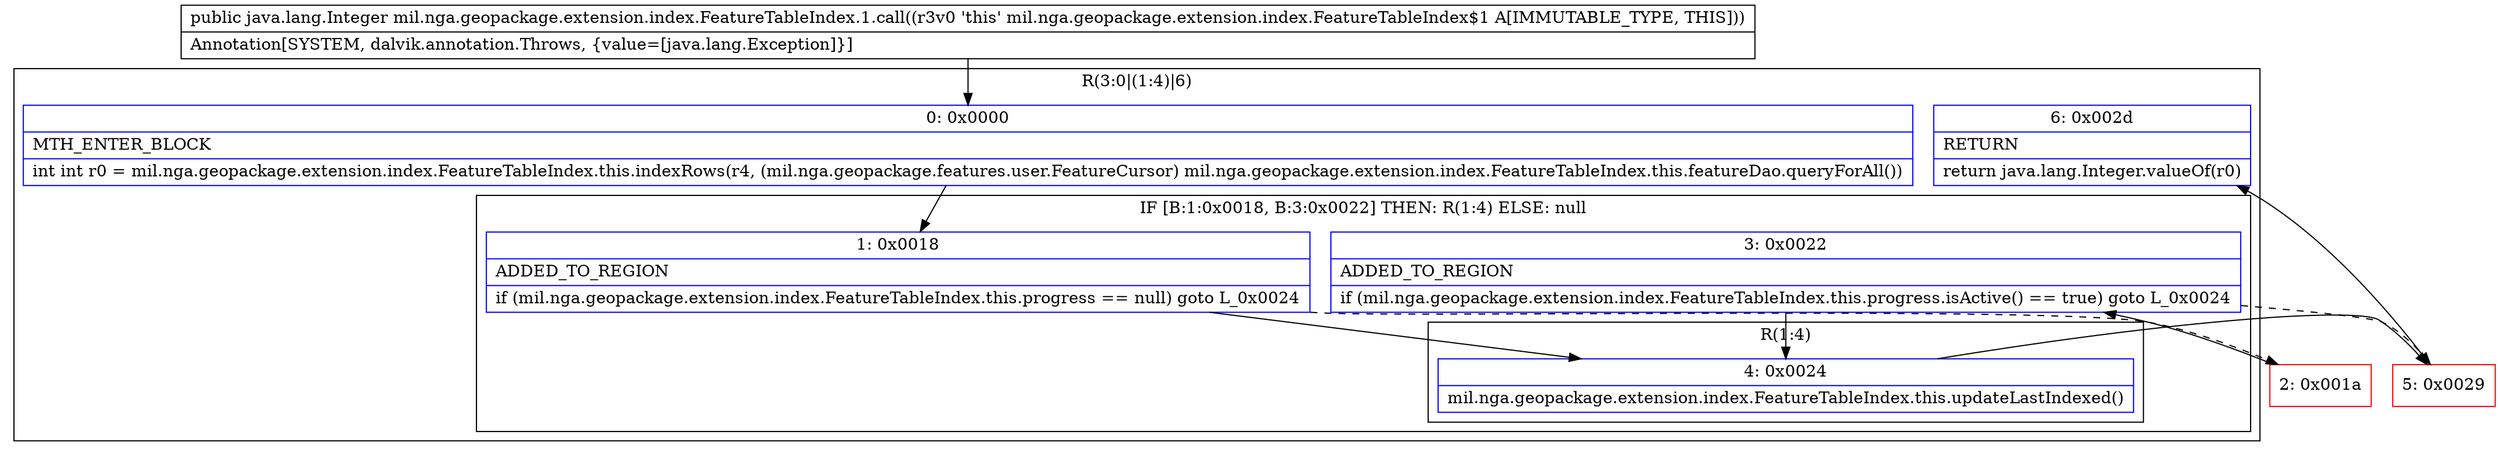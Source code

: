 digraph "CFG formil.nga.geopackage.extension.index.FeatureTableIndex.1.call()Ljava\/lang\/Integer;" {
subgraph cluster_Region_1073127636 {
label = "R(3:0|(1:4)|6)";
node [shape=record,color=blue];
Node_0 [shape=record,label="{0\:\ 0x0000|MTH_ENTER_BLOCK\l|int int r0 = mil.nga.geopackage.extension.index.FeatureTableIndex.this.indexRows(r4, (mil.nga.geopackage.features.user.FeatureCursor) mil.nga.geopackage.extension.index.FeatureTableIndex.this.featureDao.queryForAll())\l}"];
subgraph cluster_IfRegion_1678478791 {
label = "IF [B:1:0x0018, B:3:0x0022] THEN: R(1:4) ELSE: null";
node [shape=record,color=blue];
Node_1 [shape=record,label="{1\:\ 0x0018|ADDED_TO_REGION\l|if (mil.nga.geopackage.extension.index.FeatureTableIndex.this.progress == null) goto L_0x0024\l}"];
Node_3 [shape=record,label="{3\:\ 0x0022|ADDED_TO_REGION\l|if (mil.nga.geopackage.extension.index.FeatureTableIndex.this.progress.isActive() == true) goto L_0x0024\l}"];
subgraph cluster_Region_180328044 {
label = "R(1:4)";
node [shape=record,color=blue];
Node_4 [shape=record,label="{4\:\ 0x0024|mil.nga.geopackage.extension.index.FeatureTableIndex.this.updateLastIndexed()\l}"];
}
}
Node_6 [shape=record,label="{6\:\ 0x002d|RETURN\l|return java.lang.Integer.valueOf(r0)\l}"];
}
Node_2 [shape=record,color=red,label="{2\:\ 0x001a}"];
Node_5 [shape=record,color=red,label="{5\:\ 0x0029}"];
MethodNode[shape=record,label="{public java.lang.Integer mil.nga.geopackage.extension.index.FeatureTableIndex.1.call((r3v0 'this' mil.nga.geopackage.extension.index.FeatureTableIndex$1 A[IMMUTABLE_TYPE, THIS]))  | Annotation[SYSTEM, dalvik.annotation.Throws, \{value=[java.lang.Exception]\}]\l}"];
MethodNode -> Node_0;
Node_0 -> Node_1;
Node_1 -> Node_2[style=dashed];
Node_1 -> Node_4;
Node_3 -> Node_4;
Node_3 -> Node_5[style=dashed];
Node_4 -> Node_5;
Node_2 -> Node_3;
Node_5 -> Node_6;
}

